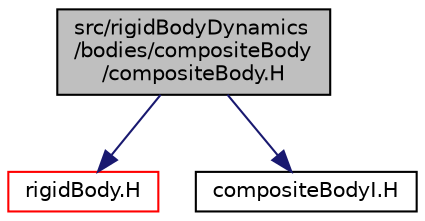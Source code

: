 digraph "src/rigidBodyDynamics/bodies/compositeBody/compositeBody.H"
{
  bgcolor="transparent";
  edge [fontname="Helvetica",fontsize="10",labelfontname="Helvetica",labelfontsize="10"];
  node [fontname="Helvetica",fontsize="10",shape=record];
  Node1 [label="src/rigidBodyDynamics\l/bodies/compositeBody\l/compositeBody.H",height=0.2,width=0.4,color="black", fillcolor="grey75", style="filled", fontcolor="black"];
  Node1 -> Node2 [color="midnightblue",fontsize="10",style="solid",fontname="Helvetica"];
  Node2 [label="rigidBody.H",height=0.2,width=0.4,color="red",URL="$a09775.html"];
  Node1 -> Node3 [color="midnightblue",fontsize="10",style="solid",fontname="Helvetica"];
  Node3 [label="compositeBodyI.H",height=0.2,width=0.4,color="black",URL="$a09764.html"];
}
